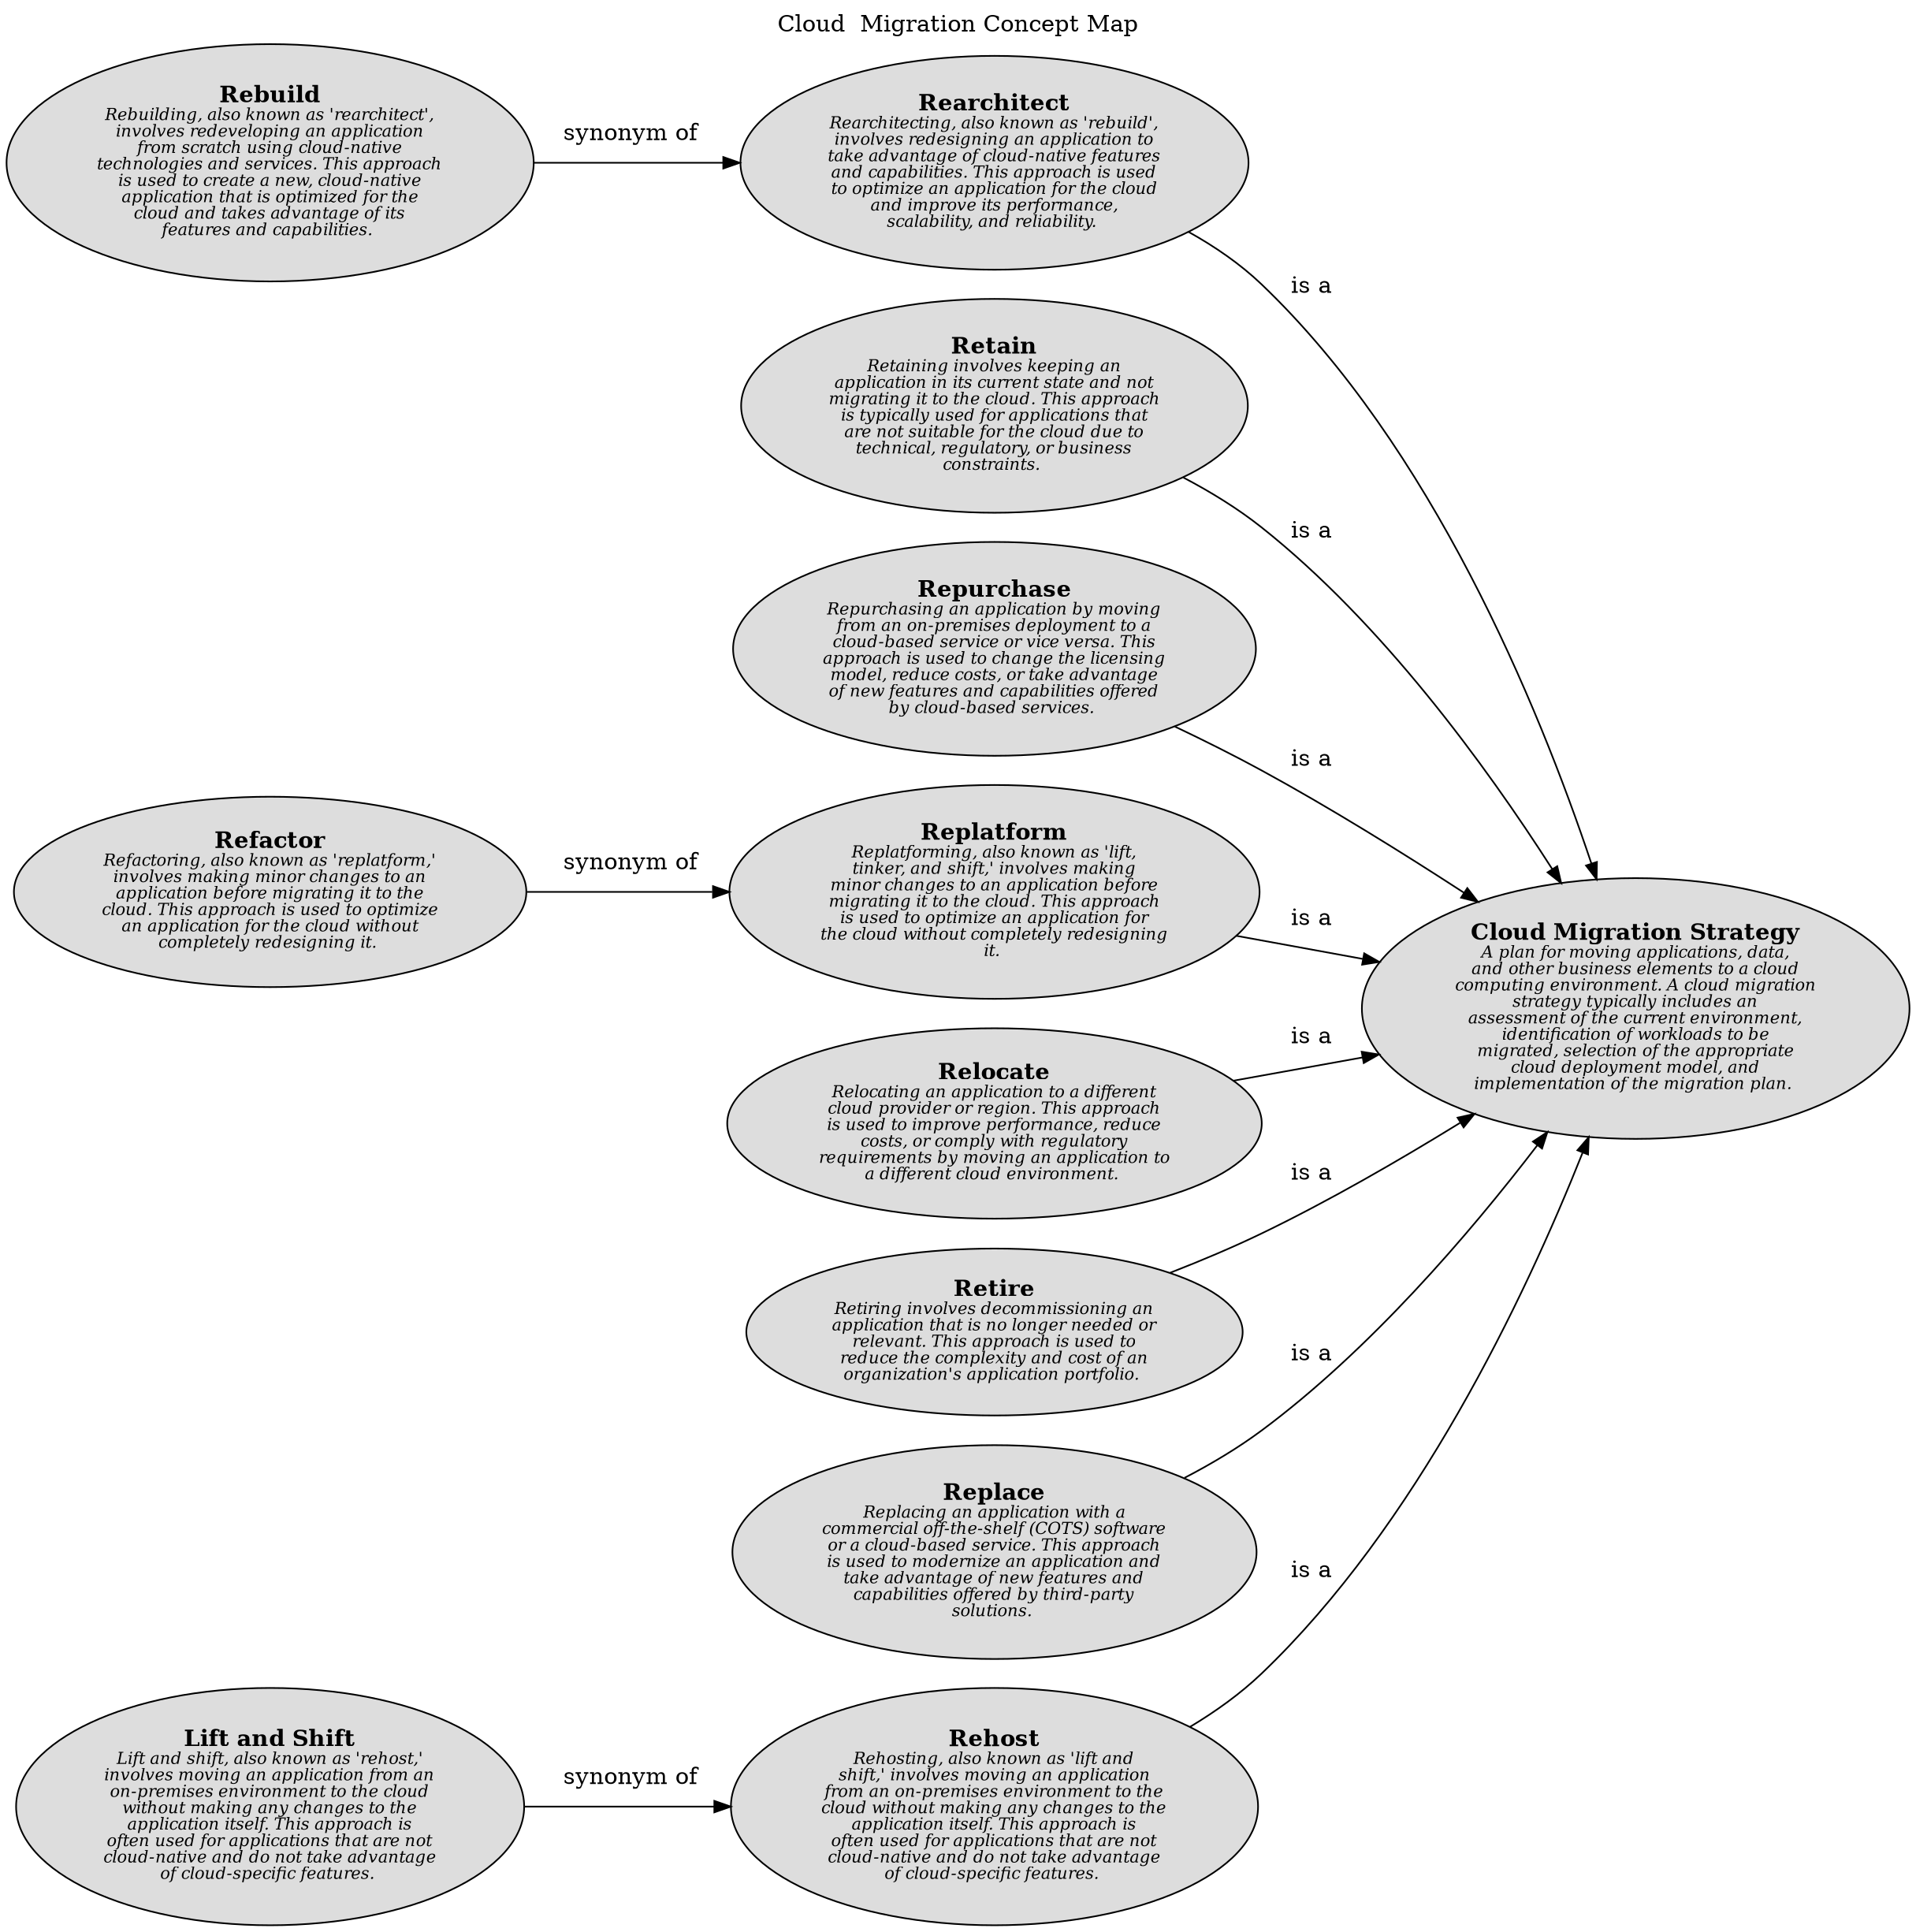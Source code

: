 digraph "Cloud  Migration Concept Map" {
  labelloc= "t"
  label="Cloud  Migration Concept Map"
  rankdir="LR"

  layout=dot
software_development_cloud_migration__rehost [shape=ellipse style=filled fillcolor="#dddddd" label=<<B>Rehost</B><BR/><FONT POINT-SIZE="10"><I>Rehosting, also known as &apos;lift and<BR/>shift,&apos; involves moving an application<BR/>from an on-premises environment to the<BR/>cloud without making any changes to the<BR/>application itself. This approach is<BR/>often used for applications that are not<BR/>cloud-native and do not take advantage<BR/>of cloud-specific features. </I></FONT>>]
software_development_cloud_migration__rearchitect [shape=ellipse style=filled fillcolor="#dddddd" label=<<B>Rearchitect</B><BR/><FONT POINT-SIZE="10"><I>Rearchitecting, also known as &apos;rebuild&apos;,<BR/>involves redesigning an application to<BR/>take advantage of cloud-native features<BR/>and capabilities. This approach is used<BR/>to optimize an application for the cloud<BR/>and improve its performance,<BR/>scalability, and reliability. </I></FONT>>]
software_development_cloud_migration__lift_and_shift [shape=ellipse style=filled fillcolor="#dddddd" label=<<B>Lift and Shift</B><BR/><FONT POINT-SIZE="10"><I>Lift and shift, also known as &apos;rehost,&apos;<BR/>involves moving an application from an<BR/>on-premises environment to the cloud<BR/>without making any changes to the<BR/>application itself. This approach is<BR/>often used for applications that are not<BR/>cloud-native and do not take advantage<BR/>of cloud-specific features. </I></FONT>>]
software_development_cloud_migration__rebuild [shape=ellipse style=filled fillcolor="#dddddd" label=<<B>Rebuild</B><BR/><FONT POINT-SIZE="10"><I>Rebuilding, also known as &apos;rearchitect&apos;,<BR/>involves redeveloping an application<BR/>from scratch using cloud-native<BR/>technologies and services. This approach<BR/>is used to create a new, cloud-native<BR/>application that is optimized for the<BR/>cloud and takes advantage of its<BR/>features and capabilities. </I></FONT>>]
software_development_cloud__cloud_migration_strategy [shape=ellipse style=filled fillcolor="#dddddd" label=<<B>Cloud Migration Strategy</B><BR/><FONT POINT-SIZE="10"><I>A plan for moving applications, data,<BR/>and other business elements to a cloud<BR/>computing environment. A cloud migration<BR/>strategy typically includes an<BR/>assessment of the current environment,<BR/>identification of workloads to be<BR/>migrated, selection of the appropriate<BR/>cloud deployment model, and<BR/>implementation of the migration plan. </I></FONT>>]
software_development_cloud_migration__retain [shape=ellipse style=filled fillcolor="#dddddd" label=<<B>Retain</B><BR/><FONT POINT-SIZE="10"><I>Retaining involves keeping an<BR/>application in its current state and not<BR/>migrating it to the cloud. This approach<BR/>is typically used for applications that<BR/>are not suitable for the cloud due to<BR/>technical, regulatory, or business<BR/>constraints. </I></FONT>>]
software_development_cloud_migration__refactor [shape=ellipse style=filled fillcolor="#dddddd" label=<<B>Refactor</B><BR/><FONT POINT-SIZE="10"><I>Refactoring, also known as &apos;replatform,&apos;<BR/>involves making minor changes to an<BR/>application before migrating it to the<BR/>cloud. This approach is used to optimize<BR/>an application for the cloud without<BR/>completely redesigning it. </I></FONT>>]
software_development_cloud_migration__repurchase [shape=ellipse style=filled fillcolor="#dddddd" label=<<B>Repurchase</B><BR/><FONT POINT-SIZE="10"><I>Repurchasing an application by moving<BR/>from an on-premises deployment to a<BR/>cloud-based service or vice versa. This<BR/>approach is used to change the licensing<BR/>model, reduce costs, or take advantage<BR/>of new features and capabilities offered<BR/>by cloud-based services. </I></FONT>>]
software_development_cloud_migration__replatform [shape=ellipse style=filled fillcolor="#dddddd" label=<<B>Replatform</B><BR/><FONT POINT-SIZE="10"><I>Replatforming, also known as &apos;lift,<BR/>tinker, and shift,&apos; involves making<BR/>minor changes to an application before<BR/>migrating it to the cloud. This approach<BR/>is used to optimize an application for<BR/>the cloud without completely redesigning<BR/>it. </I></FONT>>]
software_development_cloud_migration__relocate [shape=ellipse style=filled fillcolor="#dddddd" label=<<B>Relocate</B><BR/><FONT POINT-SIZE="10"><I>Relocating an application to a different<BR/>cloud provider or region. This approach<BR/>is used to improve performance, reduce<BR/>costs, or comply with regulatory<BR/>requirements by moving an application to<BR/>a different cloud environment. </I></FONT>>]
software_development_cloud_migration__retire [shape=ellipse style=filled fillcolor="#dddddd" label=<<B>Retire</B><BR/><FONT POINT-SIZE="10"><I>Retiring involves decommissioning an<BR/>application that is no longer needed or<BR/>relevant. This approach is used to<BR/>reduce the complexity and cost of an<BR/>organization&apos;s application portfolio. </I></FONT>>]
software_development_cloud_migration__replace [shape=ellipse style=filled fillcolor="#dddddd" label=<<B>Replace</B><BR/><FONT POINT-SIZE="10"><I>Replacing an application with a<BR/>commercial off-the-shelf (COTS) software<BR/>or a cloud-based service. This approach<BR/>is used to modernize an application and<BR/>take advantage of new features and<BR/>capabilities offered by third-party<BR/>solutions. </I></FONT>>]
 
software_development_cloud_migration__lift_and_shift -> software_development_cloud_migration__rehost [label=<synonym of<BR/><FONT POINT-SIZE="10"><I> </I></FONT>>]
software_development_cloud_migration__retain -> software_development_cloud__cloud_migration_strategy [label=<is a<BR/><FONT POINT-SIZE="10"><I> </I></FONT>>]
software_development_cloud_migration__replatform -> software_development_cloud__cloud_migration_strategy [label=<is a<BR/><FONT POINT-SIZE="10"><I> </I></FONT>>]
software_development_cloud_migration__rearchitect -> software_development_cloud__cloud_migration_strategy [label=<is a<BR/><FONT POINT-SIZE="10"><I> </I></FONT>>]
software_development_cloud_migration__repurchase -> software_development_cloud__cloud_migration_strategy [label=<is a<BR/><FONT POINT-SIZE="10"><I> </I></FONT>>]
software_development_cloud_migration__retire -> software_development_cloud__cloud_migration_strategy [label=<is a<BR/><FONT POINT-SIZE="10"><I> </I></FONT>>]
software_development_cloud_migration__rehost -> software_development_cloud__cloud_migration_strategy [label=<is a<BR/><FONT POINT-SIZE="10"><I> </I></FONT>>]
software_development_cloud_migration__replace -> software_development_cloud__cloud_migration_strategy [label=<is a<BR/><FONT POINT-SIZE="10"><I> </I></FONT>>]
software_development_cloud_migration__refactor -> software_development_cloud_migration__replatform [label=<synonym of<BR/><FONT POINT-SIZE="10"><I> </I></FONT>>]
software_development_cloud_migration__relocate -> software_development_cloud__cloud_migration_strategy [label=<is a<BR/><FONT POINT-SIZE="10"><I> </I></FONT>>]
software_development_cloud_migration__rebuild -> software_development_cloud_migration__rearchitect [label=<synonym of<BR/><FONT POINT-SIZE="10"><I> </I></FONT>>]
 
}

// (generated by Overarch with template views/view.dot.cmb)
